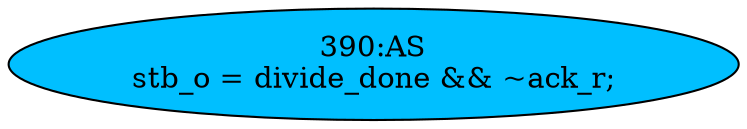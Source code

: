 strict digraph "" {
	node [label="\N"];
	"390:AS"	 [ast="<pyverilog.vparser.ast.Assign object at 0x7f79bdf60b10>",
		def_var="['stb_o']",
		fillcolor=deepskyblue,
		label="390:AS
stb_o = divide_done && ~ack_r;",
		statements="[]",
		style=filled,
		typ=Assign,
		use_var="['divide_done', 'ack_r']"];
}
